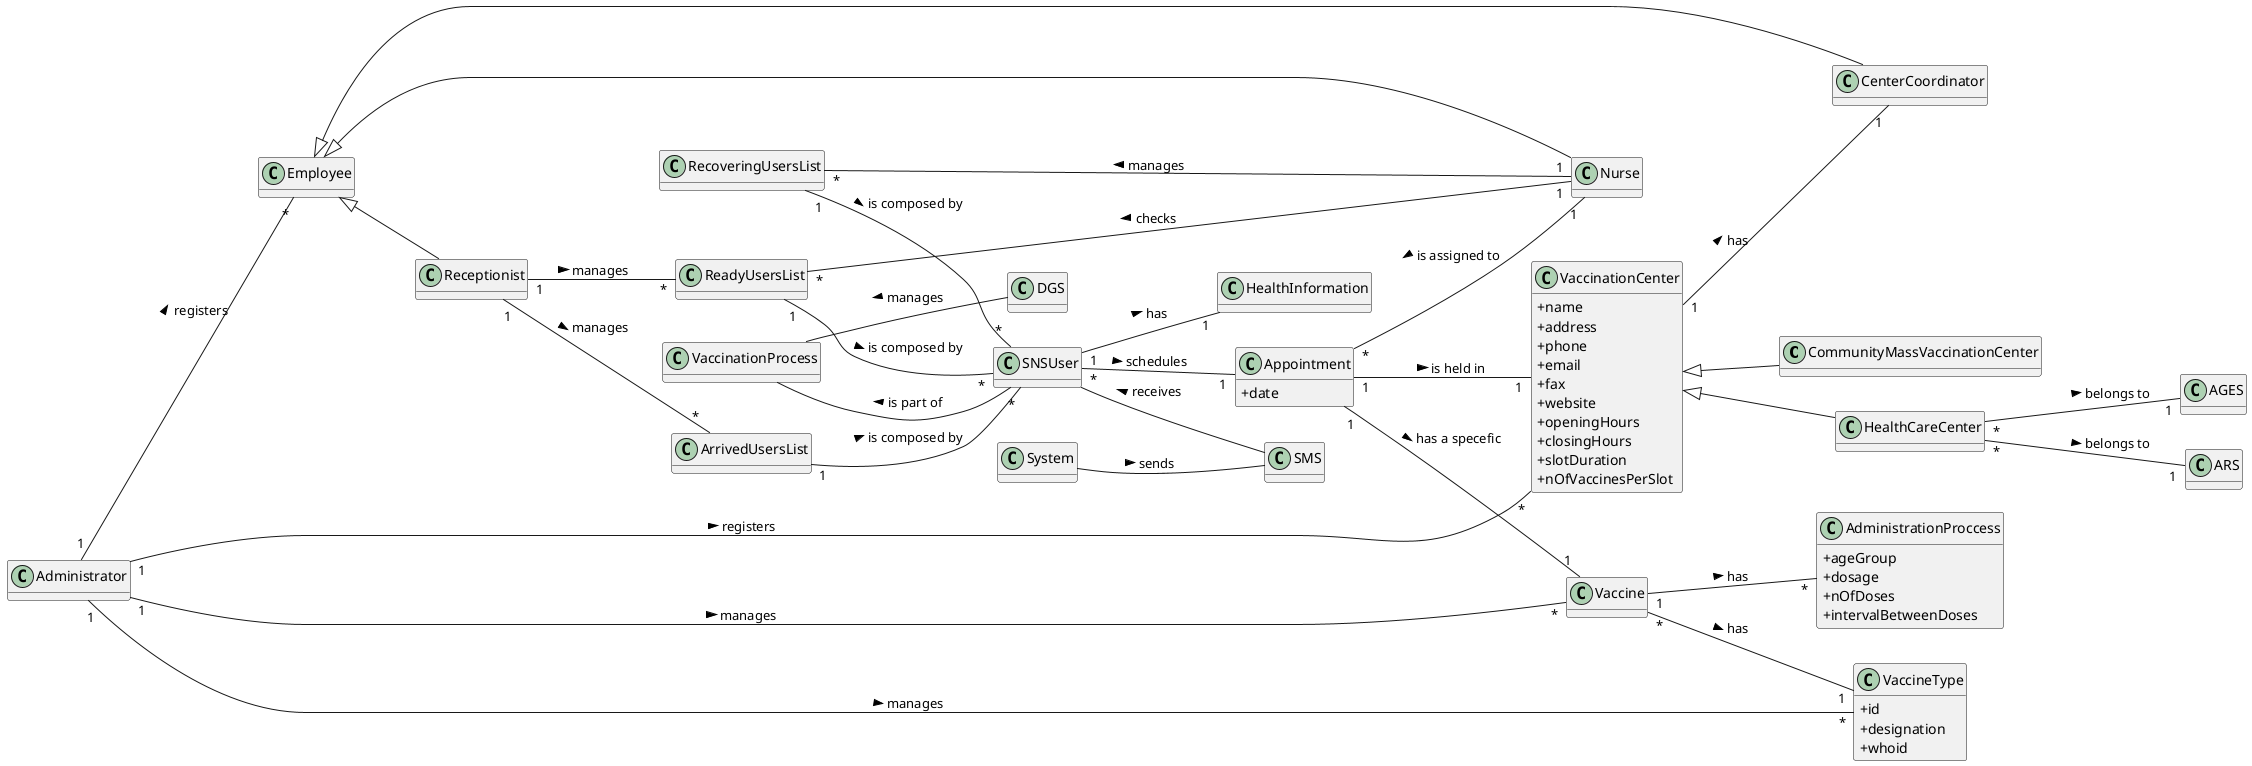 @startuml

hide methods
left to right direction
skinparam classAttributeIconSize 0

class CommunityMassVaccinationCenter {}

class HealthCareCenter {}

class VaccinationCenter {
  + name
  + address
  + phone
  + email
  + fax
  + website
  + openingHours
  + closingHours
  + slotDuration
  + nOfVaccinesPerSlot
}

class Vaccine {}

class VaccineType {
    + id
    + designation
    + whoid
}

class DGS {}

class SNSUser {}

class HealthInformation {}

class Administrator {}

class Employee {}

class Nurse {}

class Receptionist {}

class CenterCoordinator {}

class Appointment {
  + date
}

class AdministrationProccess {
  + ageGroup
  + dosage
  + nOfDoses
  + intervalBetweenDoses
}

class System {}

class AGES {}

class ARS {}

Vaccine "*" -- "1" VaccineType : has >

Employee <|-- Nurse
Employee <|-- Receptionist
Employee <|-- CenterCoordinator

VaccinationCenter <|-- CommunityMassVaccinationCenter
VaccinationCenter <|-- HealthCareCenter

VaccinationCenter "1" -- "1" CenterCoordinator : has >

HealthCareCenter "*" -- "1" AGES : belongs to > 
HealthCareCenter "*" -- "1" ARS : belongs to >

Appointment "1" -- "1" VaccinationCenter : is held in >
Appointment "1" -- "1" Vaccine : has a specefic >
Appointment "*" -- "1" Nurse : is assigned to <

Receptionist "1" -- "*" ReadyUsersList : manages >
Receptionist "1" -- "*" ArrivedUsersList : manages >

ReadyUsersList "1" -- "*" SNSUser : is composed by >
ArrivedUsersList "1" -- "*" SNSUser : is composed by > 
RecoveringUsersList "1" -- "*" SNSUser : is composed by >

ReadyUsersList "*" -- "1" Nurse : checks <
RecoveringUsersList "*" -- "1" Nurse : manages <

Administrator "1" -- "*" Employee : registers >
Administrator "1" -- "*" VaccinationCenter : registers >
Administrator "1" -- "*" VaccineType : manages >
Administrator "1" -- "*" Vaccine : manages >

VaccinationProcess -- DGS : manages <
VaccinationProcess -- SNSUser : is part of <

SNSUser "*" -- "1" Appointment : schedules >
SNSUser "1" -- "1" HealthInformation : has >

Vaccine "1" -- "*" AdministrationProccess : has >

System -- SMS : sends >
SNSUser -- SMS : receives <

@enduml
